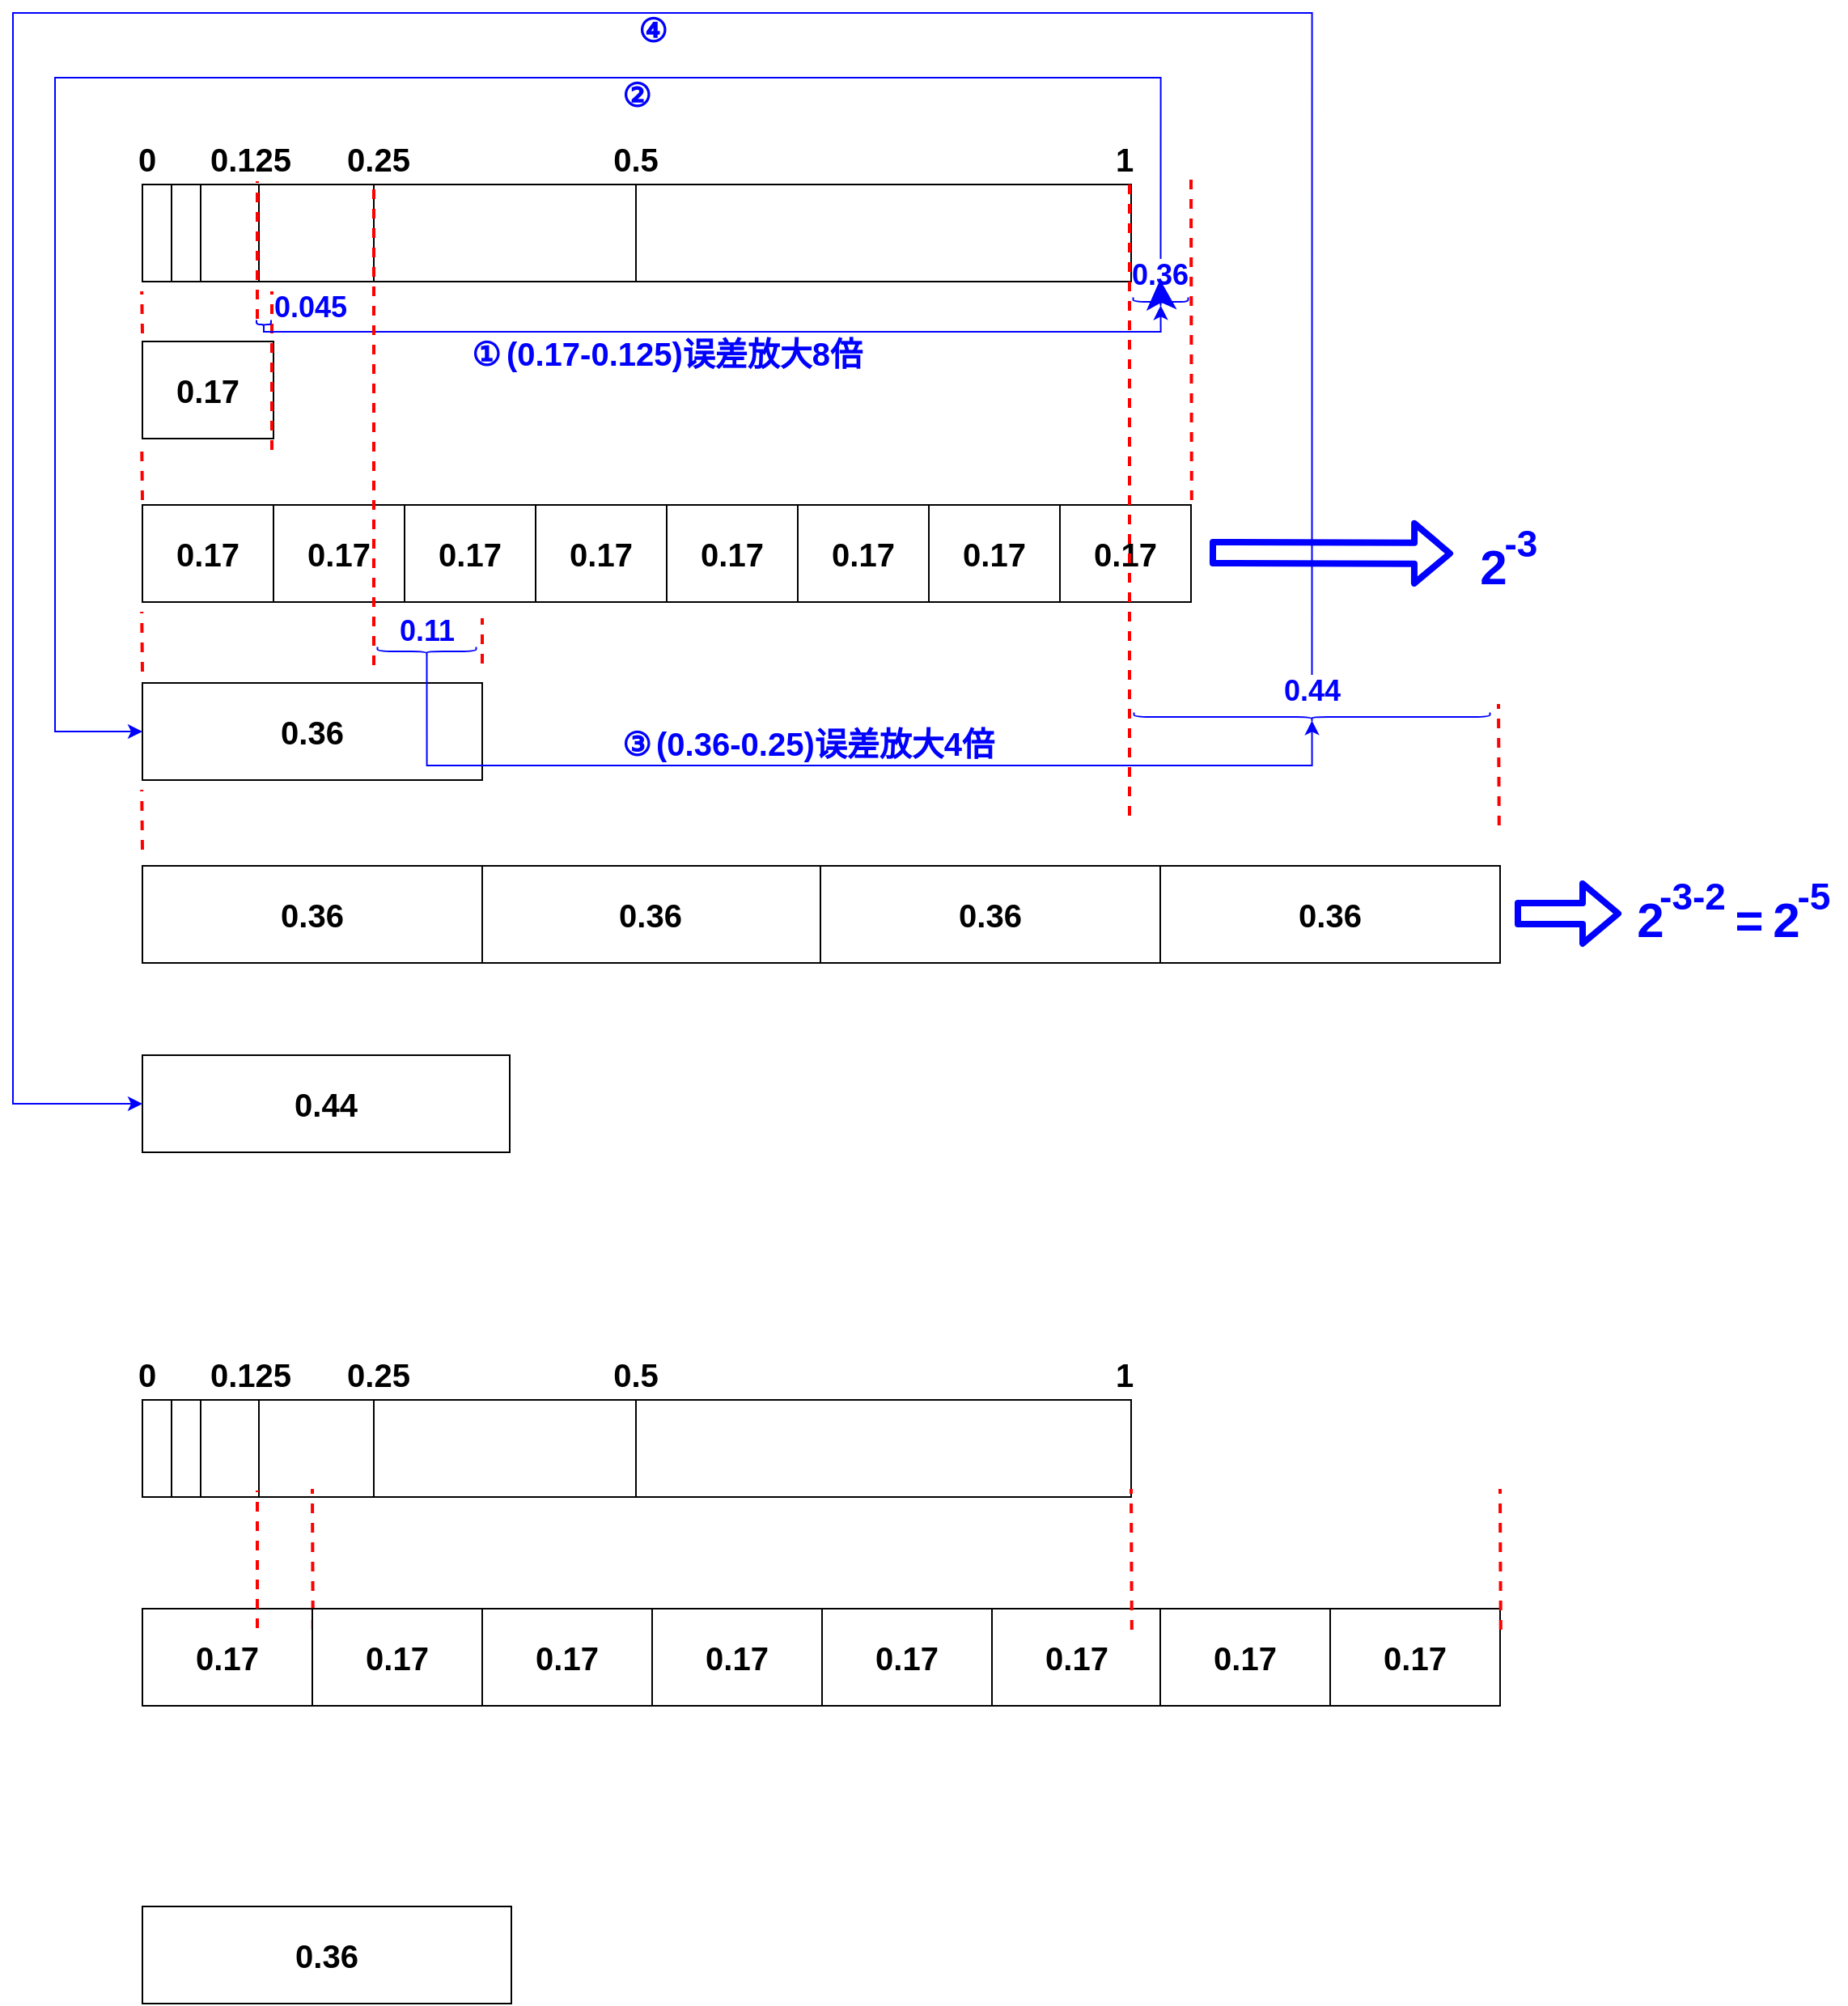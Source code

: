 <mxfile version="14.1.8" type="device"><diagram id="BDig0gk9oznAHwzRMmaZ" name="第 1 页"><mxGraphModel dx="1486" dy="806" grid="0" gridSize="10" guides="1" tooltips="1" connect="1" arrows="1" fold="1" page="0" pageScale="1" pageWidth="827" pageHeight="1169" math="0" shadow="0"><root><mxCell id="0"/><mxCell id="1" parent="0"/><mxCell id="XihWSq77hqhMTzLyTK70-100" value="" style="rounded=0;whiteSpace=wrap;html=1;" vertex="1" parent="1"><mxGeometry x="79" y="1116" width="306" height="60" as="geometry"/></mxCell><mxCell id="XihWSq77hqhMTzLyTK70-110" value="" style="rounded=0;whiteSpace=wrap;html=1;" vertex="1" parent="1"><mxGeometry x="79" y="1116" width="143" height="60" as="geometry"/></mxCell><mxCell id="XihWSq77hqhMTzLyTK70-1" value="" style="rounded=0;whiteSpace=wrap;html=1;" vertex="1" parent="1"><mxGeometry x="79" y="365" width="306" height="60" as="geometry"/></mxCell><mxCell id="XihWSq77hqhMTzLyTK70-2" value="" style="rounded=0;whiteSpace=wrap;html=1;" vertex="1" parent="1"><mxGeometry x="384" y="365" width="306" height="60" as="geometry"/></mxCell><mxCell id="XihWSq77hqhMTzLyTK70-3" value="" style="rounded=0;whiteSpace=wrap;html=1;" vertex="1" parent="1"><mxGeometry x="79" y="365" width="143" height="60" as="geometry"/></mxCell><mxCell id="XihWSq77hqhMTzLyTK70-4" value="" style="rounded=0;whiteSpace=wrap;html=1;" vertex="1" parent="1"><mxGeometry x="79" y="365" width="72" height="60" as="geometry"/></mxCell><mxCell id="XihWSq77hqhMTzLyTK70-5" value="" style="rounded=0;whiteSpace=wrap;html=1;" vertex="1" parent="1"><mxGeometry x="79" y="365" width="36" height="60" as="geometry"/></mxCell><mxCell id="XihWSq77hqhMTzLyTK70-6" value="" style="rounded=0;whiteSpace=wrap;html=1;" vertex="1" parent="1"><mxGeometry x="79" y="365" width="18" height="60" as="geometry"/></mxCell><mxCell id="XihWSq77hqhMTzLyTK70-7" value="&lt;b&gt;&lt;font style=&quot;font-size: 20px&quot;&gt;0.17&lt;/font&gt;&lt;/b&gt;" style="rounded=0;whiteSpace=wrap;html=1;" vertex="1" parent="1"><mxGeometry x="79" y="462" width="81" height="60" as="geometry"/></mxCell><mxCell id="XihWSq77hqhMTzLyTK70-8" value="&lt;font style=&quot;font-size: 20px&quot;&gt;&lt;b&gt;0.5&lt;/b&gt;&lt;/font&gt;" style="text;html=1;strokeColor=none;fillColor=none;align=center;verticalAlign=middle;whiteSpace=wrap;rounded=0;" vertex="1" parent="1"><mxGeometry x="364" y="339" width="40" height="20" as="geometry"/></mxCell><mxCell id="XihWSq77hqhMTzLyTK70-9" value="&lt;font style=&quot;font-size: 20px&quot;&gt;&lt;b&gt;1&lt;/b&gt;&lt;/font&gt;" style="text;html=1;strokeColor=none;fillColor=none;align=center;verticalAlign=middle;whiteSpace=wrap;rounded=0;" vertex="1" parent="1"><mxGeometry x="666" y="339" width="40" height="20" as="geometry"/></mxCell><mxCell id="XihWSq77hqhMTzLyTK70-10" value="&lt;font style=&quot;font-size: 20px&quot;&gt;&lt;b&gt;0&lt;/b&gt;&lt;/font&gt;" style="text;html=1;strokeColor=none;fillColor=none;align=center;verticalAlign=middle;whiteSpace=wrap;rounded=0;" vertex="1" parent="1"><mxGeometry x="62" y="339" width="40" height="20" as="geometry"/></mxCell><mxCell id="XihWSq77hqhMTzLyTK70-13" value="&lt;font style=&quot;font-size: 20px&quot;&gt;&lt;b&gt;0.25&lt;/b&gt;&lt;/font&gt;" style="text;html=1;strokeColor=none;fillColor=none;align=center;verticalAlign=middle;whiteSpace=wrap;rounded=0;" vertex="1" parent="1"><mxGeometry x="205" y="339" width="40" height="20" as="geometry"/></mxCell><mxCell id="XihWSq77hqhMTzLyTK70-14" value="&lt;font style=&quot;font-size: 20px&quot;&gt;&lt;b&gt;0.125&lt;/b&gt;&lt;/font&gt;" style="text;html=1;strokeColor=none;fillColor=none;align=center;verticalAlign=middle;whiteSpace=wrap;rounded=0;" vertex="1" parent="1"><mxGeometry x="126" y="339" width="40" height="20" as="geometry"/></mxCell><mxCell id="XihWSq77hqhMTzLyTK70-32" value="&lt;b&gt;&lt;font style=&quot;font-size: 20px&quot;&gt;0.17&lt;/font&gt;&lt;/b&gt;" style="rounded=0;whiteSpace=wrap;html=1;" vertex="1" parent="1"><mxGeometry x="79" y="563" width="81" height="60" as="geometry"/></mxCell><mxCell id="XihWSq77hqhMTzLyTK70-33" value="&lt;b&gt;&lt;font style=&quot;font-size: 20px&quot;&gt;0.17&lt;/font&gt;&lt;/b&gt;" style="rounded=0;whiteSpace=wrap;html=1;" vertex="1" parent="1"><mxGeometry x="160" y="563" width="81" height="60" as="geometry"/></mxCell><mxCell id="XihWSq77hqhMTzLyTK70-34" value="&lt;b&gt;&lt;font style=&quot;font-size: 20px&quot;&gt;0.17&lt;/font&gt;&lt;/b&gt;" style="rounded=0;whiteSpace=wrap;html=1;" vertex="1" parent="1"><mxGeometry x="241" y="563" width="81" height="60" as="geometry"/></mxCell><mxCell id="XihWSq77hqhMTzLyTK70-35" value="&lt;b&gt;&lt;font style=&quot;font-size: 20px&quot;&gt;0.17&lt;/font&gt;&lt;/b&gt;" style="rounded=0;whiteSpace=wrap;html=1;" vertex="1" parent="1"><mxGeometry x="322" y="563" width="81" height="60" as="geometry"/></mxCell><mxCell id="XihWSq77hqhMTzLyTK70-36" value="&lt;b&gt;&lt;font style=&quot;font-size: 20px&quot;&gt;0.17&lt;/font&gt;&lt;/b&gt;" style="rounded=0;whiteSpace=wrap;html=1;" vertex="1" parent="1"><mxGeometry x="403" y="563" width="81" height="60" as="geometry"/></mxCell><mxCell id="XihWSq77hqhMTzLyTK70-37" value="&lt;b&gt;&lt;font style=&quot;font-size: 20px&quot;&gt;0.17&lt;/font&gt;&lt;/b&gt;" style="rounded=0;whiteSpace=wrap;html=1;" vertex="1" parent="1"><mxGeometry x="484" y="563" width="81" height="60" as="geometry"/></mxCell><mxCell id="XihWSq77hqhMTzLyTK70-38" value="&lt;b&gt;&lt;font style=&quot;font-size: 20px&quot;&gt;0.17&lt;/font&gt;&lt;/b&gt;" style="rounded=0;whiteSpace=wrap;html=1;" vertex="1" parent="1"><mxGeometry x="565" y="563" width="81" height="60" as="geometry"/></mxCell><mxCell id="XihWSq77hqhMTzLyTK70-39" value="&lt;b&gt;&lt;font style=&quot;font-size: 20px&quot;&gt;0.17&lt;/font&gt;&lt;/b&gt;" style="rounded=0;whiteSpace=wrap;html=1;" vertex="1" parent="1"><mxGeometry x="646" y="563" width="81" height="60" as="geometry"/></mxCell><mxCell id="XihWSq77hqhMTzLyTK70-40" value="" style="endArrow=none;dashed=1;html=1;strokeColor=#FF0000;strokeWidth=2;" edge="1" parent="1"><mxGeometry width="50" height="50" relative="1" as="geometry"><mxPoint x="79" y="457" as="sourcePoint"/><mxPoint x="78.6" y="431" as="targetPoint"/></mxGeometry></mxCell><mxCell id="XihWSq77hqhMTzLyTK70-42" value="" style="endArrow=none;dashed=1;html=1;strokeColor=#FF0000;strokeWidth=2;" edge="1" parent="1"><mxGeometry width="50" height="50" relative="1" as="geometry"><mxPoint x="159" y="529" as="sourcePoint"/><mxPoint x="159.0" y="431" as="targetPoint"/></mxGeometry></mxCell><mxCell id="XihWSq77hqhMTzLyTK70-43" value="" style="endArrow=none;dashed=1;html=1;strokeColor=#FF0000;strokeWidth=2;" edge="1" parent="1"><mxGeometry width="50" height="50" relative="1" as="geometry"><mxPoint x="79" y="560" as="sourcePoint"/><mxPoint x="78.6" y="525" as="targetPoint"/></mxGeometry></mxCell><mxCell id="XihWSq77hqhMTzLyTK70-44" value="" style="endArrow=none;dashed=1;html=1;strokeColor=#FF0000;strokeWidth=2;" edge="1" parent="1"><mxGeometry width="50" height="50" relative="1" as="geometry"><mxPoint x="727.4" y="560" as="sourcePoint"/><mxPoint x="727" y="362" as="targetPoint"/></mxGeometry></mxCell><mxCell id="XihWSq77hqhMTzLyTK70-45" value="" style="endArrow=none;dashed=1;html=1;strokeColor=#FF0000;strokeWidth=2;" edge="1" parent="1"><mxGeometry width="50" height="50" relative="1" as="geometry"><mxPoint x="150" y="448" as="sourcePoint"/><mxPoint x="150" y="363" as="targetPoint"/></mxGeometry></mxCell><mxCell id="XihWSq77hqhMTzLyTK70-46" value="" style="endArrow=none;dashed=1;html=1;strokeColor=#FF0000;strokeWidth=2;" edge="1" parent="1"><mxGeometry width="50" height="50" relative="1" as="geometry"><mxPoint x="689" y="755" as="sourcePoint"/><mxPoint x="689" y="364" as="targetPoint"/></mxGeometry></mxCell><mxCell id="XihWSq77hqhMTzLyTK70-48" style="edgeStyle=orthogonalEdgeStyle;rounded=0;orthogonalLoop=1;jettySize=auto;html=1;strokeWidth=1;exitX=0.1;exitY=0.5;exitDx=0;exitDy=0;exitPerimeter=0;strokeColor=#0000FF;entryX=0.1;entryY=0.5;entryDx=0;entryDy=0;entryPerimeter=0;" edge="1" parent="1" source="XihWSq77hqhMTzLyTK70-47" target="XihWSq77hqhMTzLyTK70-49"><mxGeometry relative="1" as="geometry"><mxPoint x="709.333" y="442" as="targetPoint"/><Array as="points"><mxPoint x="154" y="456"/><mxPoint x="708" y="456"/></Array></mxGeometry></mxCell><mxCell id="XihWSq77hqhMTzLyTK70-47" value="" style="shape=curlyBracket;whiteSpace=wrap;html=1;rounded=1;rotation=-90;strokeColor=#0000FF;" vertex="1" parent="1"><mxGeometry x="151.25" y="447" width="5.5" height="9" as="geometry"/></mxCell><mxCell id="XihWSq77hqhMTzLyTK70-49" value="" style="shape=curlyBracket;whiteSpace=wrap;html=1;rounded=1;rotation=-90;strokeColor=#0000FF;" vertex="1" parent="1"><mxGeometry x="705.5" y="420.5" width="5.5" height="34" as="geometry"/></mxCell><mxCell id="XihWSq77hqhMTzLyTK70-50" value="&lt;font style=&quot;font-size: 20px&quot;&gt;&lt;b&gt;(0.17-0.125)误差放大8倍&lt;/b&gt;&lt;/font&gt;" style="text;html=1;strokeColor=none;fillColor=none;align=center;verticalAlign=middle;whiteSpace=wrap;rounded=0;fontColor=#0000FF;" vertex="1" parent="1"><mxGeometry x="293" y="459" width="242" height="20" as="geometry"/></mxCell><mxCell id="XihWSq77hqhMTzLyTK70-51" value="&lt;font size=&quot;1&quot;&gt;&lt;b style=&quot;font-size: 18px&quot;&gt;0.36&lt;/b&gt;&lt;/font&gt;" style="text;html=1;strokeColor=none;fillColor=none;align=center;verticalAlign=middle;whiteSpace=wrap;rounded=0;fontColor=#0000FF;" vertex="1" parent="1"><mxGeometry x="686.25" y="411" width="44" height="20" as="geometry"/></mxCell><mxCell id="XihWSq77hqhMTzLyTK70-53" value="&lt;font size=&quot;1&quot;&gt;&lt;b style=&quot;font-size: 18px&quot;&gt;0.045&lt;/b&gt;&lt;/font&gt;" style="text;html=1;strokeColor=none;fillColor=none;align=center;verticalAlign=middle;whiteSpace=wrap;rounded=0;fontColor=#0000FF;" vertex="1" parent="1"><mxGeometry x="161" y="431" width="44" height="20" as="geometry"/></mxCell><mxCell id="XihWSq77hqhMTzLyTK70-54" value="&lt;b&gt;&lt;font style=&quot;font-size: 20px&quot;&gt;0.36&lt;/font&gt;&lt;/b&gt;" style="rounded=0;whiteSpace=wrap;html=1;" vertex="1" parent="1"><mxGeometry x="79" y="673" width="210" height="60" as="geometry"/></mxCell><mxCell id="XihWSq77hqhMTzLyTK70-62" value="" style="endArrow=none;dashed=1;html=1;strokeColor=#FF0000;strokeWidth=2;" edge="1" parent="1"><mxGeometry width="50" height="50" relative="1" as="geometry"><mxPoint x="79" y="666" as="sourcePoint"/><mxPoint x="78.6" y="629" as="targetPoint"/></mxGeometry></mxCell><mxCell id="XihWSq77hqhMTzLyTK70-64" value="" style="endArrow=none;dashed=1;html=1;strokeColor=#FF0000;strokeWidth=2;" edge="1" parent="1"><mxGeometry width="50" height="50" relative="1" as="geometry"><mxPoint x="222" y="662" as="sourcePoint"/><mxPoint x="222" y="366" as="targetPoint"/></mxGeometry></mxCell><mxCell id="XihWSq77hqhMTzLyTK70-65" value="&lt;b&gt;&lt;font style=&quot;font-size: 20px&quot;&gt;0.36&lt;/font&gt;&lt;/b&gt;" style="rounded=0;whiteSpace=wrap;html=1;" vertex="1" parent="1"><mxGeometry x="288" y="786" width="210" height="60" as="geometry"/></mxCell><mxCell id="XihWSq77hqhMTzLyTK70-66" value="&lt;b&gt;&lt;font style=&quot;font-size: 20px&quot;&gt;0.36&lt;/font&gt;&lt;/b&gt;" style="rounded=0;whiteSpace=wrap;html=1;" vertex="1" parent="1"><mxGeometry x="79" y="786" width="210" height="60" as="geometry"/></mxCell><mxCell id="XihWSq77hqhMTzLyTK70-67" value="&lt;b&gt;&lt;font style=&quot;font-size: 20px&quot;&gt;0.36&lt;/font&gt;&lt;/b&gt;" style="rounded=0;whiteSpace=wrap;html=1;" vertex="1" parent="1"><mxGeometry x="498" y="786" width="210" height="60" as="geometry"/></mxCell><mxCell id="XihWSq77hqhMTzLyTK70-68" value="" style="endArrow=none;dashed=1;html=1;strokeColor=#FF0000;strokeWidth=2;" edge="1" parent="1"><mxGeometry width="50" height="50" relative="1" as="geometry"><mxPoint x="289" y="661" as="sourcePoint"/><mxPoint x="289" y="633" as="targetPoint"/></mxGeometry></mxCell><mxCell id="XihWSq77hqhMTzLyTK70-69" value="&lt;b&gt;&lt;font style=&quot;font-size: 20px&quot;&gt;0.36&lt;/font&gt;&lt;/b&gt;" style="rounded=0;whiteSpace=wrap;html=1;" vertex="1" parent="1"><mxGeometry x="708" y="786" width="210" height="60" as="geometry"/></mxCell><mxCell id="XihWSq77hqhMTzLyTK70-70" value="" style="endArrow=none;dashed=1;html=1;strokeColor=#FF0000;strokeWidth=2;" edge="1" parent="1"><mxGeometry width="50" height="50" relative="1" as="geometry"><mxPoint x="917.4" y="761" as="sourcePoint"/><mxPoint x="917" y="686" as="targetPoint"/></mxGeometry></mxCell><mxCell id="XihWSq77hqhMTzLyTK70-71" value="" style="endArrow=none;dashed=1;html=1;strokeColor=#FF0000;strokeWidth=2;" edge="1" parent="1"><mxGeometry width="50" height="50" relative="1" as="geometry"><mxPoint x="79" y="776" as="sourcePoint"/><mxPoint x="78.6" y="739" as="targetPoint"/></mxGeometry></mxCell><mxCell id="XihWSq77hqhMTzLyTK70-72" value="" style="shape=curlyBracket;whiteSpace=wrap;html=1;rounded=1;rotation=-90;strokeColor=#0000FF;" vertex="1" parent="1"><mxGeometry x="252" y="623" width="5.5" height="61" as="geometry"/></mxCell><mxCell id="XihWSq77hqhMTzLyTK70-73" value="" style="shape=curlyBracket;whiteSpace=wrap;html=1;rounded=1;rotation=-90;strokeColor=#0000FF;" vertex="1" parent="1"><mxGeometry x="799" y="584" width="5.5" height="220" as="geometry"/></mxCell><mxCell id="XihWSq77hqhMTzLyTK70-74" style="edgeStyle=orthogonalEdgeStyle;rounded=0;orthogonalLoop=1;jettySize=auto;html=1;strokeWidth=1;exitX=0.1;exitY=0.5;exitDx=0;exitDy=0;exitPerimeter=0;strokeColor=#0000FF;entryX=0.1;entryY=0.5;entryDx=0;entryDy=0;entryPerimeter=0;" edge="1" parent="1" source="XihWSq77hqhMTzLyTK70-72" target="XihWSq77hqhMTzLyTK70-73"><mxGeometry relative="1" as="geometry"><mxPoint x="831.25" y="656.67" as="targetPoint"/><mxPoint x="277" y="670.67" as="sourcePoint"/><Array as="points"><mxPoint x="255" y="724"/><mxPoint x="802" y="724"/></Array></mxGeometry></mxCell><mxCell id="XihWSq77hqhMTzLyTK70-75" value="&lt;font style=&quot;font-size: 20px&quot;&gt;&lt;b&gt;(0.36-0.25)误差放大4倍&lt;/b&gt;&lt;/font&gt;" style="text;html=1;strokeColor=none;fillColor=none;align=center;verticalAlign=middle;whiteSpace=wrap;rounded=0;fontColor=#0000FF;" vertex="1" parent="1"><mxGeometry x="380" y="700" width="242" height="20" as="geometry"/></mxCell><mxCell id="XihWSq77hqhMTzLyTK70-76" value="&lt;font size=&quot;1&quot;&gt;&lt;b style=&quot;font-size: 18px&quot;&gt;0.11&lt;/b&gt;&lt;/font&gt;" style="text;html=1;strokeColor=none;fillColor=none;align=center;verticalAlign=middle;whiteSpace=wrap;rounded=0;fontColor=#0000FF;" vertex="1" parent="1"><mxGeometry x="232.75" y="631" width="44" height="20" as="geometry"/></mxCell><mxCell id="XihWSq77hqhMTzLyTK70-78" value="&lt;font size=&quot;1&quot;&gt;&lt;b style=&quot;font-size: 18px&quot;&gt;0.44&lt;/b&gt;&lt;/font&gt;" style="text;html=1;strokeColor=none;fillColor=none;align=center;verticalAlign=middle;whiteSpace=wrap;rounded=0;fontColor=#0000FF;" vertex="1" parent="1"><mxGeometry x="779.75" y="668" width="44" height="20" as="geometry"/></mxCell><mxCell id="XihWSq77hqhMTzLyTK70-79" style="edgeStyle=orthogonalEdgeStyle;rounded=0;orthogonalLoop=1;jettySize=auto;html=1;strokeWidth=1;exitX=0.5;exitY=0;exitDx=0;exitDy=0;strokeColor=#0000FF;entryX=0;entryY=0.5;entryDx=0;entryDy=0;" edge="1" parent="1" source="XihWSq77hqhMTzLyTK70-51" target="XihWSq77hqhMTzLyTK70-54"><mxGeometry relative="1" as="geometry"><mxPoint x="718.25" y="449.7" as="targetPoint"/><mxPoint x="164.0" y="463.7" as="sourcePoint"/><Array as="points"><mxPoint x="708" y="299"/><mxPoint x="25" y="299"/><mxPoint x="25" y="703"/></Array></mxGeometry></mxCell><mxCell id="XihWSq77hqhMTzLyTK70-80" value="" style="shape=flexArrow;endArrow=classic;html=1;strokeColor=#0000FF;strokeWidth=4;fontColor=#0000FF;" edge="1" parent="1"><mxGeometry width="50" height="50" relative="1" as="geometry"><mxPoint x="738.5" y="592.5" as="sourcePoint"/><mxPoint x="889" y="593" as="targetPoint"/></mxGeometry></mxCell><mxCell id="XihWSq77hqhMTzLyTK70-81" value="" style="shape=flexArrow;endArrow=classic;html=1;strokeColor=#0000FF;strokeWidth=4;fontColor=#0000FF;" edge="1" parent="1"><mxGeometry width="50" height="50" relative="1" as="geometry"><mxPoint x="927" y="815.5" as="sourcePoint"/><mxPoint x="993" y="815.5" as="targetPoint"/></mxGeometry></mxCell><mxCell id="XihWSq77hqhMTzLyTK70-84" value="" style="group" vertex="1" connectable="0" parent="1"><mxGeometry x="894" y="577" width="56.75" height="34" as="geometry"/></mxCell><mxCell id="XihWSq77hqhMTzLyTK70-82" value="&lt;b&gt;&lt;font style=&quot;font-size: 30px&quot;&gt;2&lt;/font&gt;&lt;/b&gt;" style="text;html=1;strokeColor=none;fillColor=none;align=center;verticalAlign=middle;whiteSpace=wrap;rounded=0;fontColor=#0000FF;" vertex="1" parent="XihWSq77hqhMTzLyTK70-84"><mxGeometry y="14" width="40" height="20" as="geometry"/></mxCell><mxCell id="XihWSq77hqhMTzLyTK70-83" value="&lt;b&gt;&lt;font style=&quot;font-size: 23px&quot;&gt;-3&lt;/font&gt;&lt;/b&gt;" style="text;html=1;strokeColor=none;fillColor=none;align=center;verticalAlign=middle;whiteSpace=wrap;rounded=0;fontColor=#0000FF;" vertex="1" parent="XihWSq77hqhMTzLyTK70-84"><mxGeometry x="16.75" width="40" height="20" as="geometry"/></mxCell><mxCell id="XihWSq77hqhMTzLyTK70-86" value="&lt;b&gt;&lt;font style=&quot;font-size: 30px&quot;&gt;2&lt;/font&gt;&lt;/b&gt;" style="text;html=1;strokeColor=none;fillColor=none;align=center;verticalAlign=middle;whiteSpace=wrap;rounded=0;fontColor=#0000FF;" vertex="1" parent="1"><mxGeometry x="991" y="809" width="40" height="20" as="geometry"/></mxCell><mxCell id="XihWSq77hqhMTzLyTK70-87" value="&lt;b&gt;&lt;font style=&quot;font-size: 23px&quot;&gt;-3-2&lt;/font&gt;&lt;/b&gt;" style="text;html=1;strokeColor=none;fillColor=none;align=center;verticalAlign=middle;whiteSpace=wrap;rounded=0;fontColor=#0000FF;" vertex="1" parent="1"><mxGeometry x="1007.75" y="795" width="58.25" height="20" as="geometry"/></mxCell><mxCell id="XihWSq77hqhMTzLyTK70-88" value="&lt;b&gt;&lt;font style=&quot;font-size: 30px&quot;&gt;=&lt;/font&gt;&lt;/b&gt;" style="text;html=1;strokeColor=none;fillColor=none;align=center;verticalAlign=middle;whiteSpace=wrap;rounded=0;fontColor=#0000FF;" vertex="1" parent="1"><mxGeometry x="1052" y="809" width="40" height="20" as="geometry"/></mxCell><mxCell id="XihWSq77hqhMTzLyTK70-90" value="" style="group" vertex="1" connectable="0" parent="1"><mxGeometry x="1075" y="795" width="56.75" height="34" as="geometry"/></mxCell><mxCell id="XihWSq77hqhMTzLyTK70-91" value="&lt;b&gt;&lt;font style=&quot;font-size: 30px&quot;&gt;2&lt;/font&gt;&lt;/b&gt;" style="text;html=1;strokeColor=none;fillColor=none;align=center;verticalAlign=middle;whiteSpace=wrap;rounded=0;fontColor=#0000FF;" vertex="1" parent="XihWSq77hqhMTzLyTK70-90"><mxGeometry y="14" width="40" height="20" as="geometry"/></mxCell><mxCell id="XihWSq77hqhMTzLyTK70-92" value="&lt;b&gt;&lt;font style=&quot;font-size: 23px&quot;&gt;-5&lt;/font&gt;&lt;/b&gt;" style="text;html=1;strokeColor=none;fillColor=none;align=center;verticalAlign=middle;whiteSpace=wrap;rounded=0;fontColor=#0000FF;" vertex="1" parent="XihWSq77hqhMTzLyTK70-90"><mxGeometry x="16.75" width="40" height="20" as="geometry"/></mxCell><mxCell id="XihWSq77hqhMTzLyTK70-93" value="&lt;b&gt;&lt;font style=&quot;font-size: 20px&quot;&gt;0.44&lt;/font&gt;&lt;/b&gt;" style="rounded=0;whiteSpace=wrap;html=1;" vertex="1" parent="1"><mxGeometry x="79" y="903" width="227" height="60" as="geometry"/></mxCell><mxCell id="XihWSq77hqhMTzLyTK70-94" style="edgeStyle=orthogonalEdgeStyle;rounded=0;orthogonalLoop=1;jettySize=auto;html=1;strokeWidth=1;exitX=0.5;exitY=0;exitDx=0;exitDy=0;strokeColor=#0000FF;entryX=0;entryY=0.5;entryDx=0;entryDy=0;" edge="1" parent="1" source="XihWSq77hqhMTzLyTK70-78" target="XihWSq77hqhMTzLyTK70-93"><mxGeometry relative="1" as="geometry"><mxPoint x="89" y="713" as="targetPoint"/><mxPoint x="718.25" y="421" as="sourcePoint"/><Array as="points"><mxPoint x="802" y="259"/><mxPoint x="-1" y="259"/><mxPoint x="-1" y="933"/></Array></mxGeometry></mxCell><mxCell id="XihWSq77hqhMTzLyTK70-95" value="&lt;font style=&quot;font-size: 20px&quot;&gt;&lt;b&gt;①&lt;/b&gt;&lt;/font&gt;" style="text;html=1;strokeColor=none;fillColor=none;align=center;verticalAlign=middle;whiteSpace=wrap;rounded=0;fontColor=#0000FF;" vertex="1" parent="1"><mxGeometry x="276.75" y="459" width="29" height="20" as="geometry"/></mxCell><mxCell id="XihWSq77hqhMTzLyTK70-96" value="&lt;font style=&quot;font-size: 20px&quot;&gt;&lt;b&gt;②&lt;/b&gt;&lt;/font&gt;" style="text;html=1;strokeColor=none;fillColor=none;align=center;verticalAlign=middle;whiteSpace=wrap;rounded=0;fontColor=#0000FF;" vertex="1" parent="1"><mxGeometry x="369.5" y="299" width="29" height="20" as="geometry"/></mxCell><mxCell id="XihWSq77hqhMTzLyTK70-97" value="&lt;font style=&quot;font-size: 20px&quot;&gt;&lt;b&gt;③&lt;/b&gt;&lt;/font&gt;" style="text;html=1;strokeColor=none;fillColor=none;align=center;verticalAlign=middle;whiteSpace=wrap;rounded=0;fontColor=#0000FF;" vertex="1" parent="1"><mxGeometry x="369.5" y="700" width="29" height="20" as="geometry"/></mxCell><mxCell id="XihWSq77hqhMTzLyTK70-98" value="&lt;font style=&quot;font-size: 20px&quot;&gt;&lt;b&gt;④&lt;/b&gt;&lt;/font&gt;" style="text;html=1;strokeColor=none;fillColor=none;align=center;verticalAlign=middle;whiteSpace=wrap;rounded=0;fontColor=#0000FF;" vertex="1" parent="1"><mxGeometry x="380" y="259" width="29" height="20" as="geometry"/></mxCell><mxCell id="XihWSq77hqhMTzLyTK70-99" value="" style="rounded=0;whiteSpace=wrap;html=1;" vertex="1" parent="1"><mxGeometry x="384" y="1116" width="306" height="60" as="geometry"/></mxCell><mxCell id="XihWSq77hqhMTzLyTK70-101" value="" style="rounded=0;whiteSpace=wrap;html=1;" vertex="1" parent="1"><mxGeometry x="79" y="1116" width="72" height="60" as="geometry"/></mxCell><mxCell id="XihWSq77hqhMTzLyTK70-102" value="" style="rounded=0;whiteSpace=wrap;html=1;" vertex="1" parent="1"><mxGeometry x="79" y="1116" width="36" height="60" as="geometry"/></mxCell><mxCell id="XihWSq77hqhMTzLyTK70-103" value="" style="rounded=0;whiteSpace=wrap;html=1;" vertex="1" parent="1"><mxGeometry x="79" y="1116" width="18" height="60" as="geometry"/></mxCell><mxCell id="XihWSq77hqhMTzLyTK70-104" value="&lt;b&gt;&lt;font style=&quot;font-size: 20px&quot;&gt;0.17&lt;/font&gt;&lt;/b&gt;" style="rounded=0;whiteSpace=wrap;html=1;" vertex="1" parent="1"><mxGeometry x="79" y="1245" width="105" height="60" as="geometry"/></mxCell><mxCell id="XihWSq77hqhMTzLyTK70-105" value="&lt;font style=&quot;font-size: 20px&quot;&gt;&lt;b&gt;0&lt;/b&gt;&lt;/font&gt;" style="text;html=1;strokeColor=none;fillColor=none;align=center;verticalAlign=middle;whiteSpace=wrap;rounded=0;" vertex="1" parent="1"><mxGeometry x="62" y="1090" width="40" height="20" as="geometry"/></mxCell><mxCell id="XihWSq77hqhMTzLyTK70-106" value="&lt;font style=&quot;font-size: 20px&quot;&gt;&lt;b&gt;0.125&lt;/b&gt;&lt;/font&gt;" style="text;html=1;strokeColor=none;fillColor=none;align=center;verticalAlign=middle;whiteSpace=wrap;rounded=0;" vertex="1" parent="1"><mxGeometry x="126" y="1090" width="40" height="20" as="geometry"/></mxCell><mxCell id="XihWSq77hqhMTzLyTK70-107" value="&lt;font style=&quot;font-size: 20px&quot;&gt;&lt;b&gt;0.25&lt;/b&gt;&lt;/font&gt;" style="text;html=1;strokeColor=none;fillColor=none;align=center;verticalAlign=middle;whiteSpace=wrap;rounded=0;" vertex="1" parent="1"><mxGeometry x="205" y="1090" width="40" height="20" as="geometry"/></mxCell><mxCell id="XihWSq77hqhMTzLyTK70-108" value="&lt;font style=&quot;font-size: 20px&quot;&gt;&lt;b&gt;0.5&lt;/b&gt;&lt;/font&gt;" style="text;html=1;strokeColor=none;fillColor=none;align=center;verticalAlign=middle;whiteSpace=wrap;rounded=0;" vertex="1" parent="1"><mxGeometry x="364" y="1090" width="40" height="20" as="geometry"/></mxCell><mxCell id="XihWSq77hqhMTzLyTK70-109" value="&lt;font style=&quot;font-size: 20px&quot;&gt;&lt;b&gt;1&lt;/b&gt;&lt;/font&gt;" style="text;html=1;strokeColor=none;fillColor=none;align=center;verticalAlign=middle;whiteSpace=wrap;rounded=0;" vertex="1" parent="1"><mxGeometry x="666" y="1090" width="40" height="20" as="geometry"/></mxCell><mxCell id="XihWSq77hqhMTzLyTK70-111" value="" style="endArrow=none;dashed=1;html=1;strokeColor=#FF0000;strokeWidth=2;" edge="1" parent="1"><mxGeometry width="50" height="50" relative="1" as="geometry"><mxPoint x="184.4" y="1258" as="sourcePoint"/><mxPoint x="184.0" y="1171.0" as="targetPoint"/></mxGeometry></mxCell><mxCell id="XihWSq77hqhMTzLyTK70-112" value="" style="endArrow=none;dashed=1;html=1;strokeColor=#FF0000;strokeWidth=2;" edge="1" parent="1"><mxGeometry width="50" height="50" relative="1" as="geometry"><mxPoint x="150" y="1257" as="sourcePoint"/><mxPoint x="150" y="1172" as="targetPoint"/></mxGeometry></mxCell><mxCell id="XihWSq77hqhMTzLyTK70-113" value="&lt;b&gt;&lt;font style=&quot;font-size: 20px&quot;&gt;0.17&lt;/font&gt;&lt;/b&gt;" style="rounded=0;whiteSpace=wrap;html=1;" vertex="1" parent="1"><mxGeometry x="184" y="1245" width="105" height="60" as="geometry"/></mxCell><mxCell id="XihWSq77hqhMTzLyTK70-114" value="&lt;b&gt;&lt;font style=&quot;font-size: 20px&quot;&gt;0.17&lt;/font&gt;&lt;/b&gt;" style="rounded=0;whiteSpace=wrap;html=1;" vertex="1" parent="1"><mxGeometry x="289" y="1245" width="105" height="60" as="geometry"/></mxCell><mxCell id="XihWSq77hqhMTzLyTK70-115" value="&lt;b&gt;&lt;font style=&quot;font-size: 20px&quot;&gt;0.17&lt;/font&gt;&lt;/b&gt;" style="rounded=0;whiteSpace=wrap;html=1;" vertex="1" parent="1"><mxGeometry x="394" y="1245" width="105" height="60" as="geometry"/></mxCell><mxCell id="XihWSq77hqhMTzLyTK70-116" value="&lt;b&gt;&lt;font style=&quot;font-size: 20px&quot;&gt;0.17&lt;/font&gt;&lt;/b&gt;" style="rounded=0;whiteSpace=wrap;html=1;" vertex="1" parent="1"><mxGeometry x="499" y="1245" width="105" height="60" as="geometry"/></mxCell><mxCell id="XihWSq77hqhMTzLyTK70-117" value="&lt;b&gt;&lt;font style=&quot;font-size: 20px&quot;&gt;0.17&lt;/font&gt;&lt;/b&gt;" style="rounded=0;whiteSpace=wrap;html=1;" vertex="1" parent="1"><mxGeometry x="604" y="1245" width="105" height="60" as="geometry"/></mxCell><mxCell id="XihWSq77hqhMTzLyTK70-118" value="&lt;b&gt;&lt;font style=&quot;font-size: 20px&quot;&gt;0.17&lt;/font&gt;&lt;/b&gt;" style="rounded=0;whiteSpace=wrap;html=1;" vertex="1" parent="1"><mxGeometry x="708" y="1245" width="105" height="60" as="geometry"/></mxCell><mxCell id="XihWSq77hqhMTzLyTK70-119" value="&lt;b&gt;&lt;font style=&quot;font-size: 20px&quot;&gt;0.17&lt;/font&gt;&lt;/b&gt;" style="rounded=0;whiteSpace=wrap;html=1;" vertex="1" parent="1"><mxGeometry x="813" y="1245" width="105" height="60" as="geometry"/></mxCell><mxCell id="XihWSq77hqhMTzLyTK70-120" value="" style="endArrow=none;dashed=1;html=1;strokeColor=#FF0000;strokeWidth=2;" edge="1" parent="1"><mxGeometry width="50" height="50" relative="1" as="geometry"><mxPoint x="690.4" y="1258" as="sourcePoint"/><mxPoint x="690" y="1171" as="targetPoint"/></mxGeometry></mxCell><mxCell id="XihWSq77hqhMTzLyTK70-121" value="" style="endArrow=none;dashed=1;html=1;strokeColor=#FF0000;strokeWidth=2;" edge="1" parent="1"><mxGeometry width="50" height="50" relative="1" as="geometry"><mxPoint x="918.4" y="1258" as="sourcePoint"/><mxPoint x="918" y="1171" as="targetPoint"/></mxGeometry></mxCell><mxCell id="XihWSq77hqhMTzLyTK70-122" style="edgeStyle=orthogonalEdgeStyle;rounded=0;orthogonalLoop=1;jettySize=auto;html=1;exitX=0.5;exitY=1;exitDx=0;exitDy=0;entryX=0.492;entryY=0.638;entryDx=0;entryDy=0;entryPerimeter=0;strokeColor=#0000FF;strokeWidth=4;fontColor=#0000FF;" edge="1" parent="1" source="XihWSq77hqhMTzLyTK70-51" target="XihWSq77hqhMTzLyTK70-51"><mxGeometry relative="1" as="geometry"/></mxCell><mxCell id="XihWSq77hqhMTzLyTK70-123" value="&lt;b&gt;&lt;font style=&quot;font-size: 20px&quot;&gt;0.36&lt;/font&gt;&lt;/b&gt;" style="rounded=0;whiteSpace=wrap;html=1;" vertex="1" parent="1"><mxGeometry x="79" y="1429" width="228" height="60" as="geometry"/></mxCell></root></mxGraphModel></diagram></mxfile>